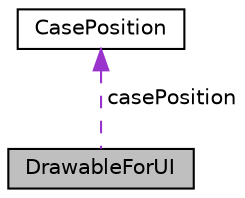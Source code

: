 digraph "DrawableForUI"
{
 // LATEX_PDF_SIZE
  edge [fontname="Helvetica",fontsize="10",labelfontname="Helvetica",labelfontsize="10"];
  node [fontname="Helvetica",fontsize="10",shape=record];
  Node1 [label="DrawableForUI",height=0.2,width=0.4,color="black", fillcolor="grey75", style="filled", fontcolor="black",tooltip="Classe abstraite pour cree des objets affichables sur la fenetre de jeu,  il peuvent suivre les mouve..."];
  Node2 -> Node1 [dir="back",color="darkorchid3",fontsize="10",style="dashed",label=" casePosition" ,fontname="Helvetica"];
  Node2 [label="CasePosition",height=0.2,width=0.4,color="black", fillcolor="white", style="filled",URL="$class_case_position.html",tooltip="position d'une case sur le plateau"];
}
